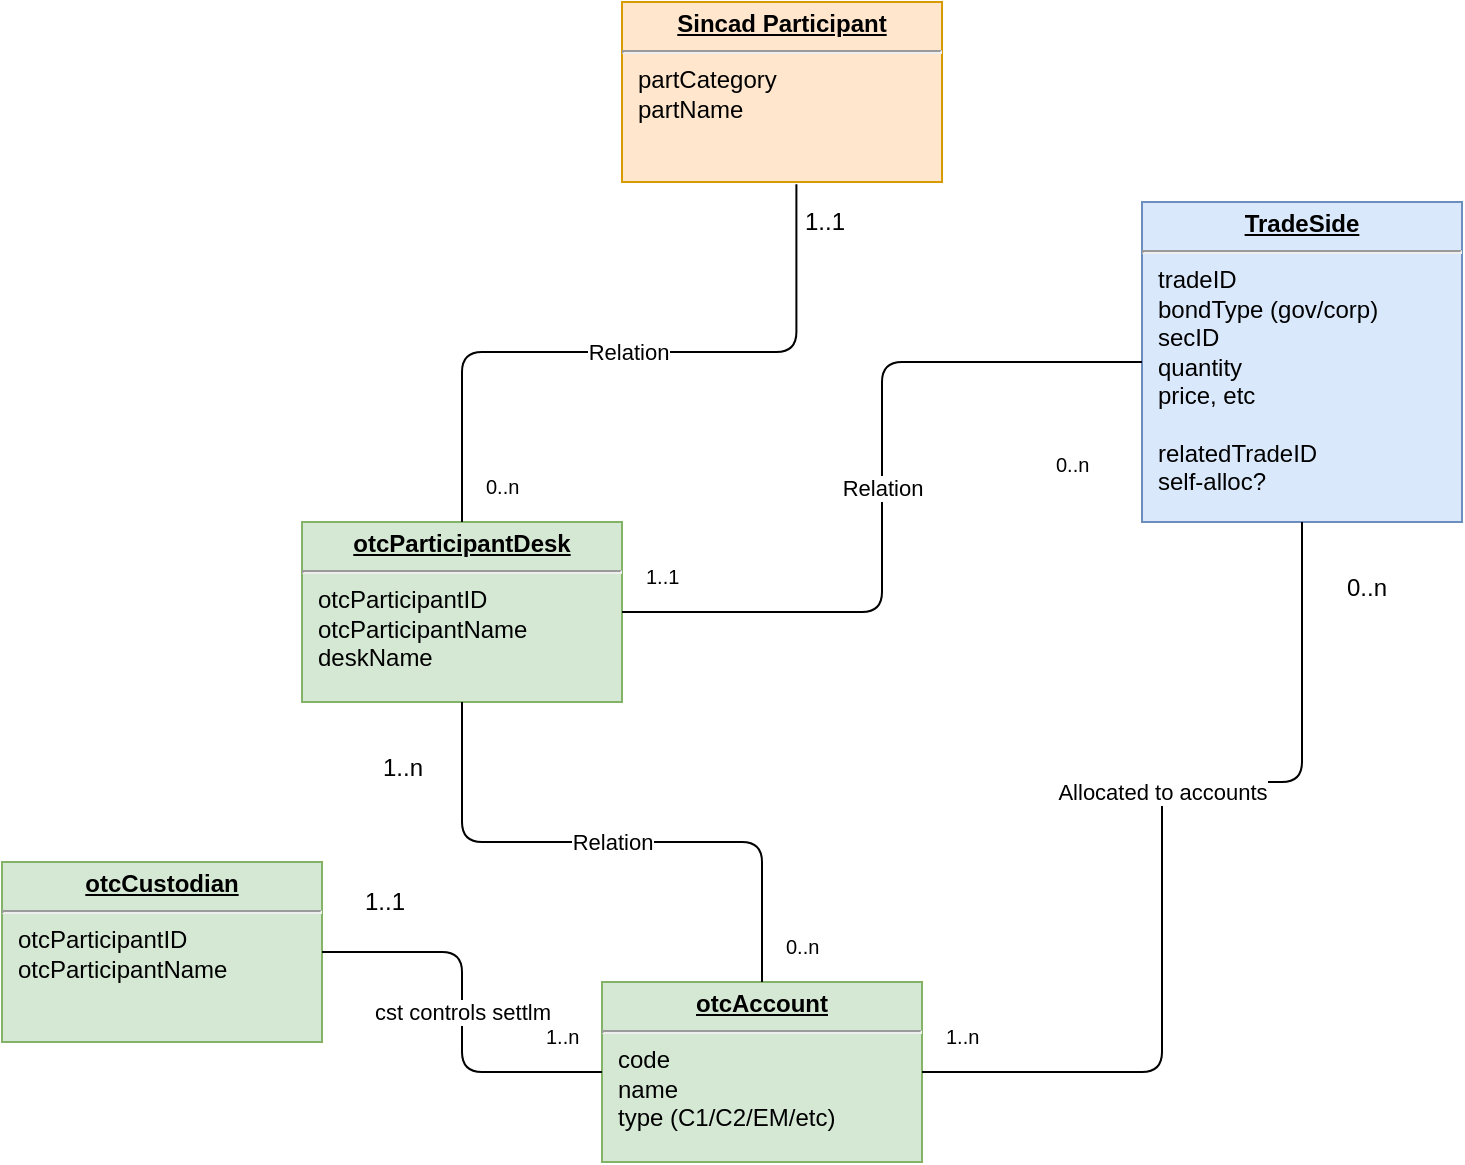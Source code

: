 <mxfile version="12.9.13" type="github"><diagram name="Page-1" id="e7e014a7-5840-1c2e-5031-d8a46d1fe8dd"><mxGraphModel dx="876" dy="591" grid="1" gridSize="10" guides="1" tooltips="1" connect="1" arrows="1" fold="1" page="1" pageScale="1" pageWidth="1169" pageHeight="826" background="#ffffff" math="0" shadow="0"><root><mxCell id="0"/><mxCell id="1" parent="0"/><mxCell id="r-QglApbOxRZuHr2_mNW-43" value="&lt;p style=&quot;margin: 0px ; margin-top: 4px ; text-align: center ; text-decoration: underline&quot;&gt;&lt;b&gt;Sincad Participant&lt;/b&gt;&lt;/p&gt;&lt;hr&gt;&lt;p style=&quot;margin: 0px ; margin-left: 8px&quot;&gt;partCategory&lt;br&gt;partName&lt;br&gt;&lt;/p&gt;" style="verticalAlign=top;align=left;overflow=fill;fontSize=12;fontFamily=Helvetica;html=1;fillColor=#ffe6cc;strokeColor=#d79b00;" vertex="1" parent="1"><mxGeometry x="340" y="40" width="160" height="90" as="geometry"/></mxCell><mxCell id="r-QglApbOxRZuHr2_mNW-44" value="&lt;p style=&quot;margin: 0px ; margin-top: 4px ; text-align: center ; text-decoration: underline&quot;&gt;&lt;b&gt;otcParticipantDesk&lt;/b&gt;&lt;/p&gt;&lt;hr&gt;&lt;p style=&quot;margin: 0px ; margin-left: 8px&quot;&gt;otcParticipantID&lt;br&gt;otcParticipantName&lt;br&gt;deskName&lt;/p&gt;" style="verticalAlign=top;align=left;overflow=fill;fontSize=12;fontFamily=Helvetica;html=1;fillColor=#d5e8d4;strokeColor=#82b366;" vertex="1" parent="1"><mxGeometry x="180" y="300" width="160" height="90" as="geometry"/></mxCell><mxCell id="r-QglApbOxRZuHr2_mNW-45" value="&lt;p style=&quot;margin: 0px ; margin-top: 4px ; text-align: center ; text-decoration: underline&quot;&gt;&lt;b&gt;otcAccount&lt;/b&gt;&lt;/p&gt;&lt;hr&gt;&lt;p style=&quot;margin: 0px ; margin-left: 8px&quot;&gt;code&lt;br&gt;name&lt;/p&gt;&lt;p style=&quot;margin: 0px ; margin-left: 8px&quot;&gt;type (C1/C2/EM/etc)&lt;/p&gt;" style="verticalAlign=top;align=left;overflow=fill;fontSize=12;fontFamily=Helvetica;html=1;fillColor=#d5e8d4;strokeColor=#82b366;" vertex="1" parent="1"><mxGeometry x="330" y="530" width="160" height="90" as="geometry"/></mxCell><mxCell id="r-QglApbOxRZuHr2_mNW-55" value="Relation" style="endArrow=none;html=1;startArrow=none;startFill=0;edgeStyle=orthogonalEdgeStyle;exitX=0.5;exitY=0;exitDx=0;exitDy=0;endFill=0;" edge="1" parent="1" source="r-QglApbOxRZuHr2_mNW-45" target="r-QglApbOxRZuHr2_mNW-44"><mxGeometry relative="1" as="geometry"><mxPoint x="220" y="360" as="sourcePoint"/><mxPoint x="380" y="360" as="targetPoint"/></mxGeometry></mxCell><mxCell id="r-QglApbOxRZuHr2_mNW-56" value="0..n" style="resizable=0;html=1;align=left;verticalAlign=top;labelBackgroundColor=#ffffff;fontSize=10;" connectable="0" vertex="1" parent="r-QglApbOxRZuHr2_mNW-55"><mxGeometry x="-1" relative="1" as="geometry"><mxPoint x="10" y="-30" as="offset"/></mxGeometry></mxCell><mxCell id="r-QglApbOxRZuHr2_mNW-57" value="" style="resizable=0;html=1;align=right;verticalAlign=top;labelBackgroundColor=#ffffff;fontSize=10;" connectable="0" vertex="1" parent="r-QglApbOxRZuHr2_mNW-55"><mxGeometry x="1" relative="1" as="geometry"><mxPoint x="-15.2" y="4.7" as="offset"/></mxGeometry></mxCell><mxCell id="r-QglApbOxRZuHr2_mNW-58" value="1..n" style="text;html=1;align=center;verticalAlign=middle;resizable=0;points=[];autosize=1;" vertex="1" parent="1"><mxGeometry x="210" y="413" width="40" height="20" as="geometry"/></mxCell><mxCell id="r-QglApbOxRZuHr2_mNW-59" value="Relation" style="endArrow=none;html=1;startArrow=none;startFill=0;edgeStyle=orthogonalEdgeStyle;exitX=0.5;exitY=0;exitDx=0;exitDy=0;endFill=0;entryX=0.545;entryY=1.013;entryDx=0;entryDy=0;entryPerimeter=0;" edge="1" parent="1" source="r-QglApbOxRZuHr2_mNW-44" target="r-QglApbOxRZuHr2_mNW-43"><mxGeometry relative="1" as="geometry"><mxPoint x="600" y="320" as="sourcePoint"/><mxPoint x="530" y="180" as="targetPoint"/></mxGeometry></mxCell><mxCell id="r-QglApbOxRZuHr2_mNW-60" value="0..n" style="resizable=0;html=1;align=left;verticalAlign=top;labelBackgroundColor=#ffffff;fontSize=10;" connectable="0" vertex="1" parent="r-QglApbOxRZuHr2_mNW-59"><mxGeometry x="-1" relative="1" as="geometry"><mxPoint x="10" y="-30" as="offset"/></mxGeometry></mxCell><mxCell id="r-QglApbOxRZuHr2_mNW-61" value="" style="resizable=0;html=1;align=right;verticalAlign=top;labelBackgroundColor=#ffffff;fontSize=10;" connectable="0" vertex="1" parent="r-QglApbOxRZuHr2_mNW-59"><mxGeometry x="1" relative="1" as="geometry"><mxPoint x="-15.2" y="4.7" as="offset"/></mxGeometry></mxCell><mxCell id="r-QglApbOxRZuHr2_mNW-62" value="1..1" style="text;html=1;align=center;verticalAlign=middle;resizable=0;points=[];autosize=1;" vertex="1" parent="1"><mxGeometry x="421" y="140" width="40" height="20" as="geometry"/></mxCell><mxCell id="r-QglApbOxRZuHr2_mNW-63" value="&lt;p style=&quot;margin: 0px ; margin-top: 4px ; text-align: center ; text-decoration: underline&quot;&gt;&lt;b&gt;TradeSide&lt;/b&gt;&lt;/p&gt;&lt;hr&gt;&lt;p style=&quot;margin: 0px ; margin-left: 8px&quot;&gt;tradeID&lt;/p&gt;&lt;p style=&quot;margin: 0px ; margin-left: 8px&quot;&gt;bondType (gov/corp)&lt;/p&gt;&lt;p style=&quot;margin: 0px ; margin-left: 8px&quot;&gt;secID&lt;/p&gt;&lt;p style=&quot;margin: 0px ; margin-left: 8px&quot;&gt;quantity&lt;/p&gt;&lt;p style=&quot;margin: 0px ; margin-left: 8px&quot;&gt;price, etc&lt;/p&gt;&lt;p style=&quot;margin: 0px ; margin-left: 8px&quot;&gt;&lt;br&gt;&lt;/p&gt;&lt;p style=&quot;margin: 0px ; margin-left: 8px&quot;&gt;relatedTradeID&lt;/p&gt;&lt;p style=&quot;margin: 0px ; margin-left: 8px&quot;&gt;self-alloc?&lt;/p&gt;&lt;p style=&quot;margin: 0px ; margin-left: 8px&quot;&gt;&lt;br&gt;&lt;/p&gt;" style="verticalAlign=top;align=left;overflow=fill;fontSize=12;fontFamily=Helvetica;html=1;fillColor=#dae8fc;strokeColor=#6c8ebf;" vertex="1" parent="1"><mxGeometry x="600" y="140" width="160" height="160" as="geometry"/></mxCell><mxCell id="r-QglApbOxRZuHr2_mNW-64" value="Relation" style="endArrow=none;html=1;startArrow=none;startFill=0;edgeStyle=orthogonalEdgeStyle;exitX=1;exitY=0.5;exitDx=0;exitDy=0;endFill=0;entryX=0;entryY=0.5;entryDx=0;entryDy=0;" edge="1" parent="1" source="r-QglApbOxRZuHr2_mNW-44" target="r-QglApbOxRZuHr2_mNW-63"><mxGeometry relative="1" as="geometry"><mxPoint x="270.0" y="310" as="sourcePoint"/><mxPoint x="437.2" y="141.17" as="targetPoint"/></mxGeometry></mxCell><mxCell id="r-QglApbOxRZuHr2_mNW-65" value="1..1" style="resizable=0;html=1;align=left;verticalAlign=top;labelBackgroundColor=#ffffff;fontSize=10;" connectable="0" vertex="1" parent="r-QglApbOxRZuHr2_mNW-64"><mxGeometry x="-1" relative="1" as="geometry"><mxPoint x="10" y="-30" as="offset"/></mxGeometry></mxCell><mxCell id="r-QglApbOxRZuHr2_mNW-66" value="" style="resizable=0;html=1;align=right;verticalAlign=top;labelBackgroundColor=#ffffff;fontSize=10;" connectable="0" vertex="1" parent="r-QglApbOxRZuHr2_mNW-64"><mxGeometry x="1" relative="1" as="geometry"><mxPoint x="-15.2" y="4.7" as="offset"/></mxGeometry></mxCell><mxCell id="r-QglApbOxRZuHr2_mNW-67" value="0..n" style="resizable=0;html=1;align=left;verticalAlign=top;labelBackgroundColor=#ffffff;fontSize=10;" connectable="0" vertex="1" parent="1"><mxGeometry x="210.0" y="290" as="geometry"><mxPoint x="345" y="-31" as="offset"/></mxGeometry></mxCell><mxCell id="r-QglApbOxRZuHr2_mNW-73" value="Allocated to accounts" style="endArrow=none;html=1;startArrow=none;startFill=0;edgeStyle=orthogonalEdgeStyle;exitX=1;exitY=0.5;exitDx=0;exitDy=0;endFill=0;entryX=0.5;entryY=1;entryDx=0;entryDy=0;" edge="1" parent="1" source="r-QglApbOxRZuHr2_mNW-45" target="r-QglApbOxRZuHr2_mNW-63"><mxGeometry x="0.119" relative="1" as="geometry"><mxPoint x="350.0" y="355" as="sourcePoint"/><mxPoint x="610.0" y="265" as="targetPoint"/><Array as="points"><mxPoint x="610" y="575"/><mxPoint x="610" y="430"/><mxPoint x="680" y="430"/></Array><mxPoint as="offset"/></mxGeometry></mxCell><mxCell id="r-QglApbOxRZuHr2_mNW-74" value="1..n" style="resizable=0;html=1;align=left;verticalAlign=top;labelBackgroundColor=#ffffff;fontSize=10;" connectable="0" vertex="1" parent="r-QglApbOxRZuHr2_mNW-73"><mxGeometry x="-1" relative="1" as="geometry"><mxPoint x="10" y="-30" as="offset"/></mxGeometry></mxCell><mxCell id="r-QglApbOxRZuHr2_mNW-75" value="" style="resizable=0;html=1;align=right;verticalAlign=top;labelBackgroundColor=#ffffff;fontSize=10;" connectable="0" vertex="1" parent="r-QglApbOxRZuHr2_mNW-73"><mxGeometry x="1" relative="1" as="geometry"><mxPoint x="-15.2" y="4.7" as="offset"/></mxGeometry></mxCell><mxCell id="r-QglApbOxRZuHr2_mNW-76" value="0..n" style="text;html=1;align=center;verticalAlign=middle;resizable=0;points=[];autosize=1;" vertex="1" parent="1"><mxGeometry x="692" y="323" width="40" height="20" as="geometry"/></mxCell><mxCell id="r-QglApbOxRZuHr2_mNW-77" value="&lt;p style=&quot;margin: 0px ; margin-top: 4px ; text-align: center ; text-decoration: underline&quot;&gt;&lt;b&gt;otcCustodian&lt;/b&gt;&lt;/p&gt;&lt;hr&gt;&lt;p style=&quot;margin: 0px ; margin-left: 8px&quot;&gt;otcParticipantID&lt;br&gt;otcParticipantName&lt;br&gt;&lt;br&gt;&lt;/p&gt;" style="verticalAlign=top;align=left;overflow=fill;fontSize=12;fontFamily=Helvetica;html=1;fillColor=#d5e8d4;strokeColor=#82b366;" vertex="1" parent="1"><mxGeometry x="30" y="470" width="160" height="90" as="geometry"/></mxCell><mxCell id="r-QglApbOxRZuHr2_mNW-78" value="cst controls settlm" style="endArrow=none;html=1;startArrow=none;startFill=0;edgeStyle=orthogonalEdgeStyle;exitX=0;exitY=0.5;exitDx=0;exitDy=0;endFill=0;entryX=1;entryY=0.5;entryDx=0;entryDy=0;" edge="1" parent="1" source="r-QglApbOxRZuHr2_mNW-45" target="r-QglApbOxRZuHr2_mNW-77"><mxGeometry relative="1" as="geometry"><mxPoint x="420" y="540" as="sourcePoint"/><mxPoint x="270" y="400" as="targetPoint"/></mxGeometry></mxCell><mxCell id="r-QglApbOxRZuHr2_mNW-79" value="1..n" style="resizable=0;html=1;align=left;verticalAlign=top;labelBackgroundColor=#ffffff;fontSize=10;" connectable="0" vertex="1" parent="r-QglApbOxRZuHr2_mNW-78"><mxGeometry x="-1" relative="1" as="geometry"><mxPoint x="-30" y="-30" as="offset"/></mxGeometry></mxCell><mxCell id="r-QglApbOxRZuHr2_mNW-80" value="" style="resizable=0;html=1;align=right;verticalAlign=top;labelBackgroundColor=#ffffff;fontSize=10;" connectable="0" vertex="1" parent="r-QglApbOxRZuHr2_mNW-78"><mxGeometry x="1" relative="1" as="geometry"><mxPoint x="-15.2" y="4.7" as="offset"/></mxGeometry></mxCell><mxCell id="r-QglApbOxRZuHr2_mNW-81" value="1..1" style="text;html=1;align=center;verticalAlign=middle;resizable=0;points=[];autosize=1;" vertex="1" parent="1"><mxGeometry x="201" y="480" width="40" height="20" as="geometry"/></mxCell></root></mxGraphModel></diagram></mxfile>